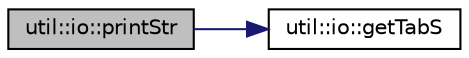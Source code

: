 digraph "util::io::printStr"
{
  edge [fontname="Helvetica",fontsize="10",labelfontname="Helvetica",labelfontsize="10"];
  node [fontname="Helvetica",fontsize="10",shape=record];
  rankdir="LR";
  Node170 [label="util::io::printStr",height=0.2,width=0.4,color="black", fillcolor="grey75", style="filled", fontcolor="black"];
  Node170 -> Node171 [color="midnightblue",fontsize="10",style="solid",fontname="Helvetica"];
  Node171 [label="util::io::getTabS",height=0.2,width=0.4,color="black", fillcolor="white", style="filled",URL="$namespaceutil_1_1io.html#a38afb09a152cca4061850f4123bd3aeb",tooltip="Returns tab spaces of given size. "];
}
